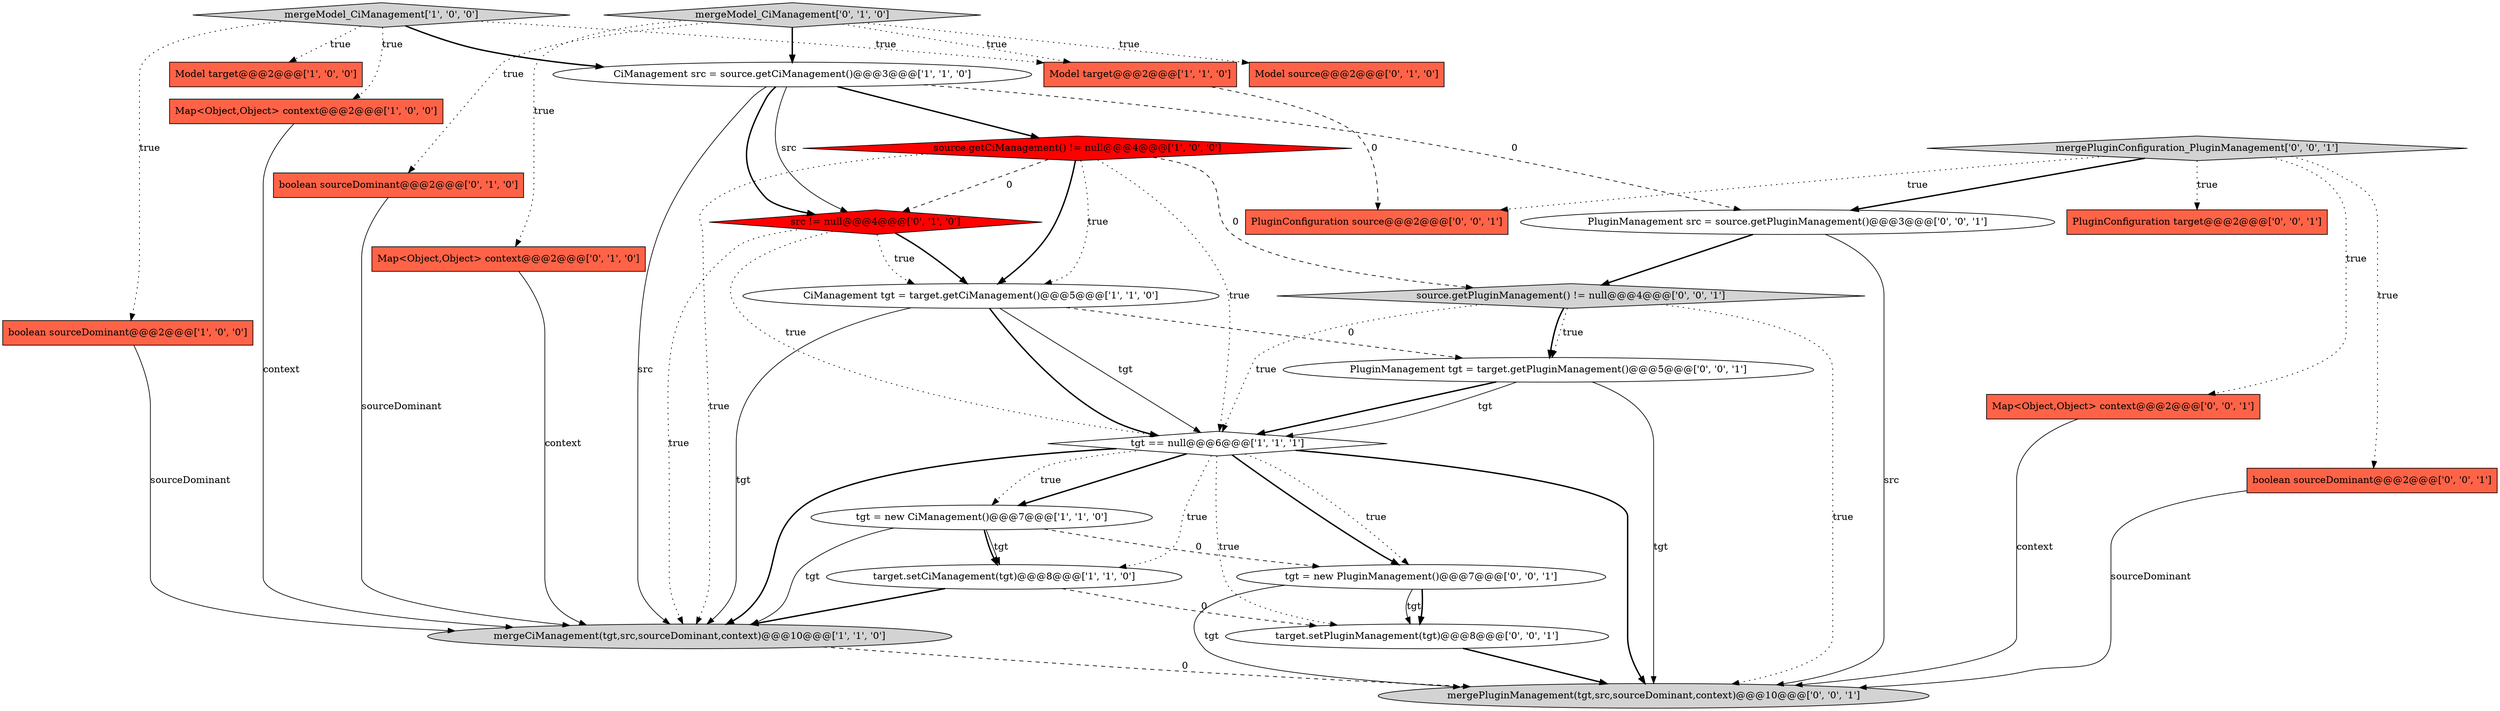 digraph {
23 [style = filled, label = "PluginConfiguration source@@@2@@@['0', '0', '1']", fillcolor = tomato, shape = box image = "AAA0AAABBB3BBB"];
24 [style = filled, label = "tgt = new PluginManagement()@@@7@@@['0', '0', '1']", fillcolor = white, shape = ellipse image = "AAA0AAABBB3BBB"];
15 [style = filled, label = "boolean sourceDominant@@@2@@@['0', '1', '0']", fillcolor = tomato, shape = box image = "AAA0AAABBB2BBB"];
0 [style = filled, label = "Map<Object,Object> context@@@2@@@['1', '0', '0']", fillcolor = tomato, shape = box image = "AAA0AAABBB1BBB"];
6 [style = filled, label = "Model target@@@2@@@['1', '1', '0']", fillcolor = tomato, shape = box image = "AAA0AAABBB1BBB"];
16 [style = filled, label = "Model source@@@2@@@['0', '1', '0']", fillcolor = tomato, shape = box image = "AAA0AAABBB2BBB"];
11 [style = filled, label = "mergeModel_CiManagement['1', '0', '0']", fillcolor = lightgray, shape = diamond image = "AAA0AAABBB1BBB"];
20 [style = filled, label = "Map<Object,Object> context@@@2@@@['0', '0', '1']", fillcolor = tomato, shape = box image = "AAA0AAABBB3BBB"];
18 [style = filled, label = "mergePluginManagement(tgt,src,sourceDominant,context)@@@10@@@['0', '0', '1']", fillcolor = lightgray, shape = ellipse image = "AAA0AAABBB3BBB"];
14 [style = filled, label = "Map<Object,Object> context@@@2@@@['0', '1', '0']", fillcolor = tomato, shape = box image = "AAA0AAABBB2BBB"];
1 [style = filled, label = "source.getCiManagement() != null@@@4@@@['1', '0', '0']", fillcolor = red, shape = diamond image = "AAA1AAABBB1BBB"];
9 [style = filled, label = "mergeCiManagement(tgt,src,sourceDominant,context)@@@10@@@['1', '1', '0']", fillcolor = lightgray, shape = ellipse image = "AAA0AAABBB1BBB"];
17 [style = filled, label = "source.getPluginManagement() != null@@@4@@@['0', '0', '1']", fillcolor = lightgray, shape = diamond image = "AAA0AAABBB3BBB"];
22 [style = filled, label = "boolean sourceDominant@@@2@@@['0', '0', '1']", fillcolor = tomato, shape = box image = "AAA0AAABBB3BBB"];
27 [style = filled, label = "target.setPluginManagement(tgt)@@@8@@@['0', '0', '1']", fillcolor = white, shape = ellipse image = "AAA0AAABBB3BBB"];
21 [style = filled, label = "PluginManagement src = source.getPluginManagement()@@@3@@@['0', '0', '1']", fillcolor = white, shape = ellipse image = "AAA0AAABBB3BBB"];
25 [style = filled, label = "PluginManagement tgt = target.getPluginManagement()@@@5@@@['0', '0', '1']", fillcolor = white, shape = ellipse image = "AAA0AAABBB3BBB"];
13 [style = filled, label = "mergeModel_CiManagement['0', '1', '0']", fillcolor = lightgray, shape = diamond image = "AAA0AAABBB2BBB"];
10 [style = filled, label = "CiManagement tgt = target.getCiManagement()@@@5@@@['1', '1', '0']", fillcolor = white, shape = ellipse image = "AAA0AAABBB1BBB"];
19 [style = filled, label = "PluginConfiguration target@@@2@@@['0', '0', '1']", fillcolor = tomato, shape = box image = "AAA0AAABBB3BBB"];
3 [style = filled, label = "tgt == null@@@6@@@['1', '1', '1']", fillcolor = white, shape = diamond image = "AAA0AAABBB1BBB"];
4 [style = filled, label = "boolean sourceDominant@@@2@@@['1', '0', '0']", fillcolor = tomato, shape = box image = "AAA0AAABBB1BBB"];
12 [style = filled, label = "src != null@@@4@@@['0', '1', '0']", fillcolor = red, shape = diamond image = "AAA1AAABBB2BBB"];
8 [style = filled, label = "tgt = new CiManagement()@@@7@@@['1', '1', '0']", fillcolor = white, shape = ellipse image = "AAA0AAABBB1BBB"];
26 [style = filled, label = "mergePluginConfiguration_PluginManagement['0', '0', '1']", fillcolor = lightgray, shape = diamond image = "AAA0AAABBB3BBB"];
5 [style = filled, label = "Model target@@@2@@@['1', '0', '0']", fillcolor = tomato, shape = box image = "AAA0AAABBB1BBB"];
7 [style = filled, label = "CiManagement src = source.getCiManagement()@@@3@@@['1', '1', '0']", fillcolor = white, shape = ellipse image = "AAA0AAABBB1BBB"];
2 [style = filled, label = "target.setCiManagement(tgt)@@@8@@@['1', '1', '0']", fillcolor = white, shape = ellipse image = "AAA0AAABBB1BBB"];
13->6 [style = dotted, label="true"];
17->25 [style = bold, label=""];
27->18 [style = bold, label=""];
12->3 [style = dotted, label="true"];
13->16 [style = dotted, label="true"];
10->9 [style = solid, label="tgt"];
7->1 [style = bold, label=""];
1->10 [style = dotted, label="true"];
7->21 [style = dashed, label="0"];
17->18 [style = dotted, label="true"];
15->9 [style = solid, label="sourceDominant"];
24->27 [style = solid, label="tgt"];
7->12 [style = bold, label=""];
3->24 [style = bold, label=""];
9->18 [style = dashed, label="0"];
25->3 [style = bold, label=""];
2->27 [style = dashed, label="0"];
14->9 [style = solid, label="context"];
10->3 [style = bold, label=""];
26->20 [style = dotted, label="true"];
4->9 [style = solid, label="sourceDominant"];
11->5 [style = dotted, label="true"];
26->19 [style = dotted, label="true"];
26->23 [style = dotted, label="true"];
2->9 [style = bold, label=""];
11->4 [style = dotted, label="true"];
26->22 [style = dotted, label="true"];
8->24 [style = dashed, label="0"];
10->3 [style = solid, label="tgt"];
17->3 [style = dotted, label="true"];
3->24 [style = dotted, label="true"];
25->18 [style = solid, label="tgt"];
20->18 [style = solid, label="context"];
3->18 [style = bold, label=""];
26->21 [style = bold, label=""];
8->9 [style = solid, label="tgt"];
3->9 [style = bold, label=""];
1->3 [style = dotted, label="true"];
0->9 [style = solid, label="context"];
3->27 [style = dotted, label="true"];
1->12 [style = dashed, label="0"];
12->10 [style = bold, label=""];
1->17 [style = dashed, label="0"];
17->25 [style = dotted, label="true"];
12->10 [style = dotted, label="true"];
7->12 [style = solid, label="src"];
8->2 [style = bold, label=""];
13->7 [style = bold, label=""];
11->6 [style = dotted, label="true"];
3->8 [style = bold, label=""];
1->9 [style = dotted, label="true"];
11->0 [style = dotted, label="true"];
6->23 [style = dashed, label="0"];
24->18 [style = solid, label="tgt"];
13->15 [style = dotted, label="true"];
8->2 [style = solid, label="tgt"];
3->8 [style = dotted, label="true"];
21->18 [style = solid, label="src"];
1->10 [style = bold, label=""];
12->9 [style = dotted, label="true"];
25->3 [style = solid, label="tgt"];
21->17 [style = bold, label=""];
24->27 [style = bold, label=""];
13->14 [style = dotted, label="true"];
11->7 [style = bold, label=""];
10->25 [style = dashed, label="0"];
3->2 [style = dotted, label="true"];
7->9 [style = solid, label="src"];
22->18 [style = solid, label="sourceDominant"];
}
